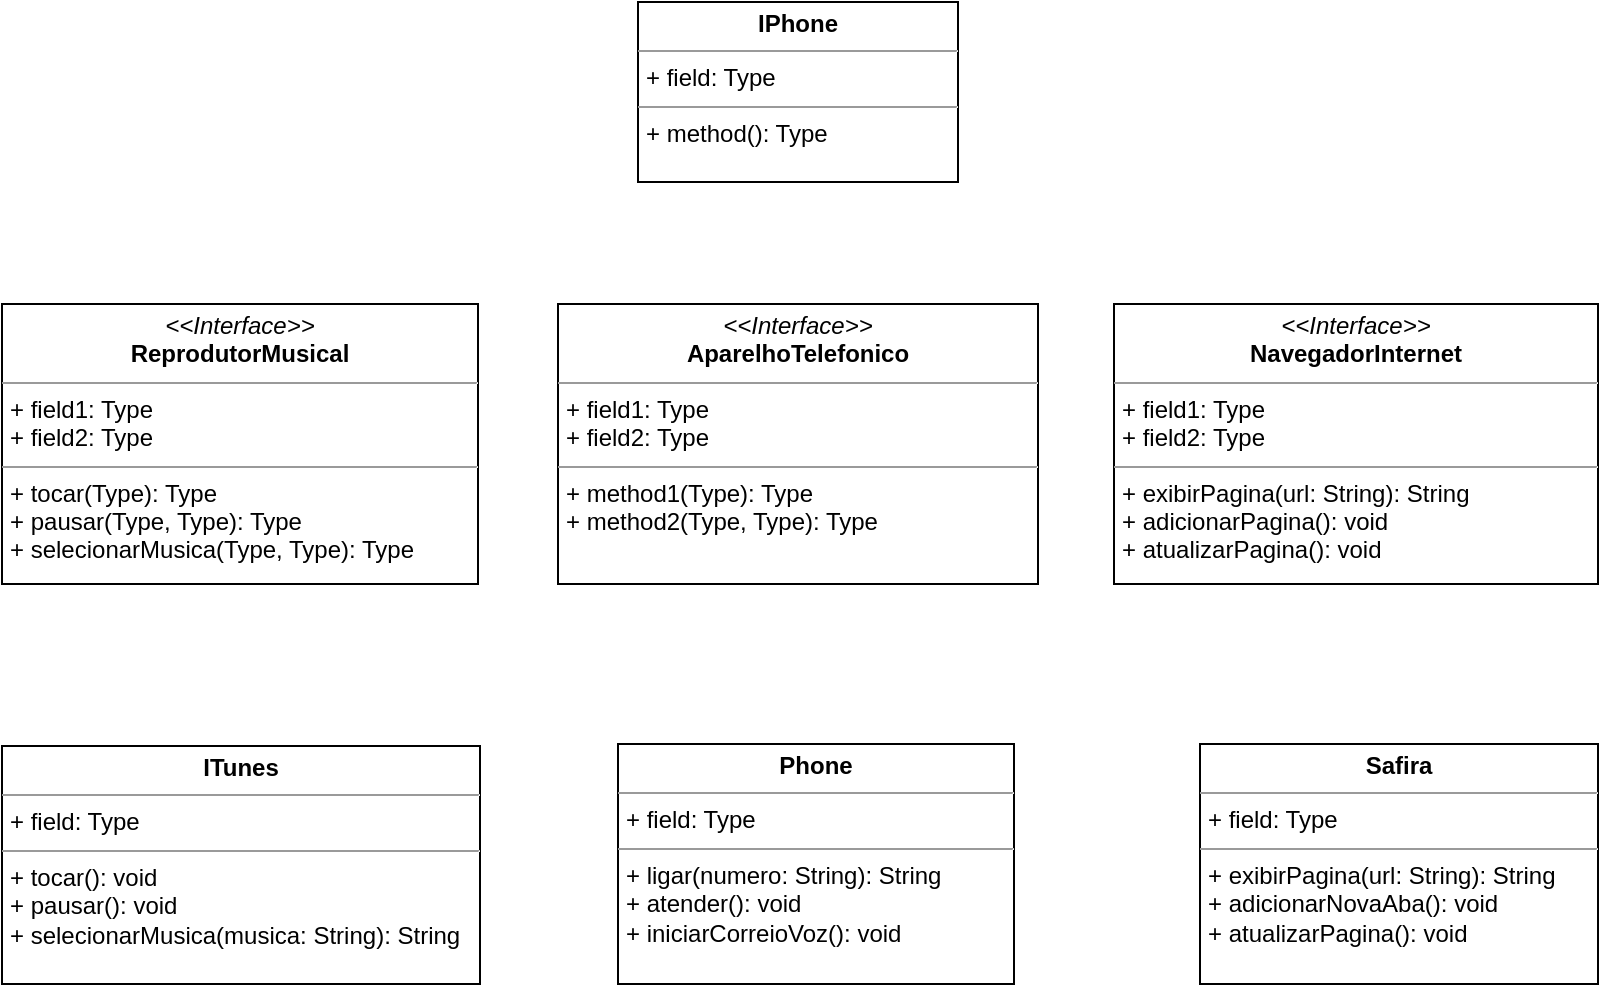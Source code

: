 <mxfile version="21.0.2" type="device"><diagram name="Página-1" id="0WoJKBAEzi7MeQzUoBHW"><mxGraphModel dx="880" dy="434" grid="1" gridSize="10" guides="1" tooltips="1" connect="1" arrows="1" fold="1" page="1" pageScale="1" pageWidth="1169" pageHeight="827" math="0" shadow="0"><root><mxCell id="0"/><mxCell id="1" parent="0"/><mxCell id="yPEVXVRlLXGDHcjfl9fi-3" value="&lt;p style=&quot;margin:0px;margin-top:4px;text-align:center;&quot;&gt;&lt;i&gt;&amp;lt;&amp;lt;Interface&amp;gt;&amp;gt;&lt;/i&gt;&lt;br&gt;&lt;b&gt;ReprodutorMusical&lt;/b&gt;&lt;br&gt;&lt;/p&gt;&lt;hr size=&quot;1&quot;&gt;&lt;p style=&quot;margin:0px;margin-left:4px;&quot;&gt;+ field1: Type&lt;br&gt;+ field2: Type&lt;/p&gt;&lt;hr size=&quot;1&quot;&gt;&lt;p style=&quot;margin:0px;margin-left:4px;&quot;&gt;+ tocar(Type): Type&lt;br&gt;+ pausar(Type, Type): Type&lt;/p&gt;&lt;p style=&quot;margin:0px;margin-left:4px;&quot;&gt;+ selecionarMusica(Type, Type): Type&lt;br&gt;&lt;/p&gt;" style="verticalAlign=top;align=left;overflow=fill;fontSize=12;fontFamily=Helvetica;html=1;whiteSpace=wrap;" vertex="1" parent="1"><mxGeometry x="82" y="340" width="238" height="140" as="geometry"/></mxCell><mxCell id="yPEVXVRlLXGDHcjfl9fi-4" value="&lt;p style=&quot;margin:0px;margin-top:4px;text-align:center;&quot;&gt;&lt;i&gt;&amp;lt;&amp;lt;Interface&amp;gt;&amp;gt;&lt;/i&gt;&lt;br&gt;&lt;b&gt;AparelhoTelefonico&lt;/b&gt;&lt;br&gt;&lt;/p&gt;&lt;hr size=&quot;1&quot;&gt;&lt;p style=&quot;margin:0px;margin-left:4px;&quot;&gt;+ field1: Type&lt;br&gt;+ field2: Type&lt;/p&gt;&lt;hr size=&quot;1&quot;&gt;&lt;p style=&quot;margin:0px;margin-left:4px;&quot;&gt;+ method1(Type): Type&lt;br&gt;+ method2(Type, Type): Type&lt;/p&gt;" style="verticalAlign=top;align=left;overflow=fill;fontSize=12;fontFamily=Helvetica;html=1;whiteSpace=wrap;" vertex="1" parent="1"><mxGeometry x="360" y="340" width="240" height="140" as="geometry"/></mxCell><mxCell id="yPEVXVRlLXGDHcjfl9fi-5" value="&lt;p style=&quot;margin:0px;margin-top:4px;text-align:center;&quot;&gt;&lt;i&gt;&amp;lt;&amp;lt;Interface&amp;gt;&amp;gt;&lt;/i&gt;&lt;br&gt;&lt;b&gt;NavegadorInternet&lt;/b&gt;&lt;/p&gt;&lt;hr size=&quot;1&quot;&gt;&lt;p style=&quot;margin:0px;margin-left:4px;&quot;&gt;+ field1: Type&lt;br&gt;+ field2: Type&lt;/p&gt;&lt;hr size=&quot;1&quot;&gt;&lt;p style=&quot;margin:0px;margin-left:4px;&quot;&gt;+ exibirPagina(url: String): String&lt;br&gt;&lt;/p&gt;&lt;p style=&quot;margin:0px;margin-left:4px;&quot;&gt;+&amp;nbsp;adicionarPagina(): void&lt;br&gt;&lt;/p&gt;&lt;p style=&quot;margin:0px;margin-left:4px;&quot;&gt;+&amp;nbsp;atualizarPagina&lt;span style=&quot;background-color: initial;&quot;&gt;(): void&lt;/span&gt;&lt;/p&gt;&lt;p style=&quot;margin:0px;margin-left:4px;&quot;&gt;&lt;br&gt;&lt;/p&gt;" style="verticalAlign=top;align=left;overflow=fill;fontSize=12;fontFamily=Helvetica;html=1;whiteSpace=wrap;" vertex="1" parent="1"><mxGeometry x="638" y="340" width="242" height="140" as="geometry"/></mxCell><mxCell id="yPEVXVRlLXGDHcjfl9fi-6" value="&lt;p style=&quot;margin:0px;margin-top:4px;text-align:center;&quot;&gt;&lt;b&gt;IPhone&lt;/b&gt;&lt;/p&gt;&lt;hr size=&quot;1&quot;&gt;&lt;p style=&quot;margin:0px;margin-left:4px;&quot;&gt;+ field: Type&lt;/p&gt;&lt;hr size=&quot;1&quot;&gt;&lt;p style=&quot;margin:0px;margin-left:4px;&quot;&gt;+ method(): Type&lt;/p&gt;" style="verticalAlign=top;align=left;overflow=fill;fontSize=12;fontFamily=Helvetica;html=1;whiteSpace=wrap;" vertex="1" parent="1"><mxGeometry x="400" y="189" width="160" height="90" as="geometry"/></mxCell><mxCell id="yPEVXVRlLXGDHcjfl9fi-8" value="&lt;p style=&quot;margin:0px;margin-top:4px;text-align:center;&quot;&gt;&lt;b&gt;ITunes&lt;/b&gt;&lt;/p&gt;&lt;hr size=&quot;1&quot;&gt;&lt;p style=&quot;margin:0px;margin-left:4px;&quot;&gt;+ field: Type&lt;/p&gt;&lt;hr size=&quot;1&quot;&gt;&lt;p style=&quot;margin:0px;margin-left:4px;&quot;&gt;+ tocar(): void&lt;/p&gt;&lt;p style=&quot;margin:0px;margin-left:4px;&quot;&gt;+ pausar(): void&lt;br&gt;&lt;/p&gt;&lt;p style=&quot;margin:0px;margin-left:4px;&quot;&gt;+ selecionarMusica(musica: String): String&lt;br&gt;&lt;/p&gt;" style="verticalAlign=top;align=left;overflow=fill;fontSize=12;fontFamily=Helvetica;html=1;whiteSpace=wrap;" vertex="1" parent="1"><mxGeometry x="82" y="561" width="239" height="119" as="geometry"/></mxCell><mxCell id="yPEVXVRlLXGDHcjfl9fi-9" value="&lt;p style=&quot;margin:0px;margin-top:4px;text-align:center;&quot;&gt;&lt;b&gt;Phone&lt;/b&gt;&lt;/p&gt;&lt;hr size=&quot;1&quot;&gt;&lt;p style=&quot;margin:0px;margin-left:4px;&quot;&gt;+ field: Type&lt;/p&gt;&lt;hr size=&quot;1&quot;&gt;&lt;p style=&quot;margin:0px;margin-left:4px;&quot;&gt;+ ligar(numero: String): String&lt;/p&gt;&lt;p style=&quot;margin:0px;margin-left:4px;&quot;&gt;+ atender(): void&lt;br&gt;&lt;/p&gt;&lt;p style=&quot;margin:0px;margin-left:4px;&quot;&gt;+ iniciarCorreioVoz(): void&lt;br&gt;&lt;/p&gt;" style="verticalAlign=top;align=left;overflow=fill;fontSize=12;fontFamily=Helvetica;html=1;whiteSpace=wrap;" vertex="1" parent="1"><mxGeometry x="390" y="560" width="198" height="120" as="geometry"/></mxCell><mxCell id="yPEVXVRlLXGDHcjfl9fi-10" value="&lt;p style=&quot;margin:0px;margin-top:4px;text-align:center;&quot;&gt;&lt;b&gt;Safira&lt;/b&gt;&lt;/p&gt;&lt;hr size=&quot;1&quot;&gt;&lt;p style=&quot;margin:0px;margin-left:4px;&quot;&gt;+ field: Type&lt;/p&gt;&lt;hr size=&quot;1&quot;&gt;&lt;p style=&quot;margin:0px;margin-left:4px;&quot;&gt;+ exibirPagina(url: String): String&lt;/p&gt;&lt;p style=&quot;border-color: var(--border-color); margin: 0px 0px 0px 4px;&quot;&gt;+ adicionarNovaAba(): void&lt;/p&gt;&lt;p style=&quot;border-color: var(--border-color); margin: 0px 0px 0px 4px;&quot;&gt;+ atualizarPagina(): void&lt;br&gt;&lt;/p&gt;&lt;p style=&quot;border-color: var(--border-color); margin: 0px 0px 0px 4px;&quot;&gt;&lt;br style=&quot;border-color: var(--border-color);&quot;&gt;&lt;/p&gt;" style="verticalAlign=top;align=left;overflow=fill;fontSize=12;fontFamily=Helvetica;html=1;whiteSpace=wrap;" vertex="1" parent="1"><mxGeometry x="681" y="560" width="199" height="120" as="geometry"/></mxCell></root></mxGraphModel></diagram></mxfile>